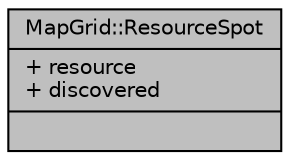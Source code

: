 digraph "MapGrid::ResourceSpot"
{
 // LATEX_PDF_SIZE
  edge [fontname="Helvetica",fontsize="10",labelfontname="Helvetica",labelfontsize="10"];
  node [fontname="Helvetica",fontsize="10",shape=record];
  Node1 [label="{MapGrid::ResourceSpot\n|+ resource\l+ discovered\l|}",height=0.2,width=0.4,color="black", fillcolor="grey75", style="filled", fontcolor="black",tooltip=" "];
}

